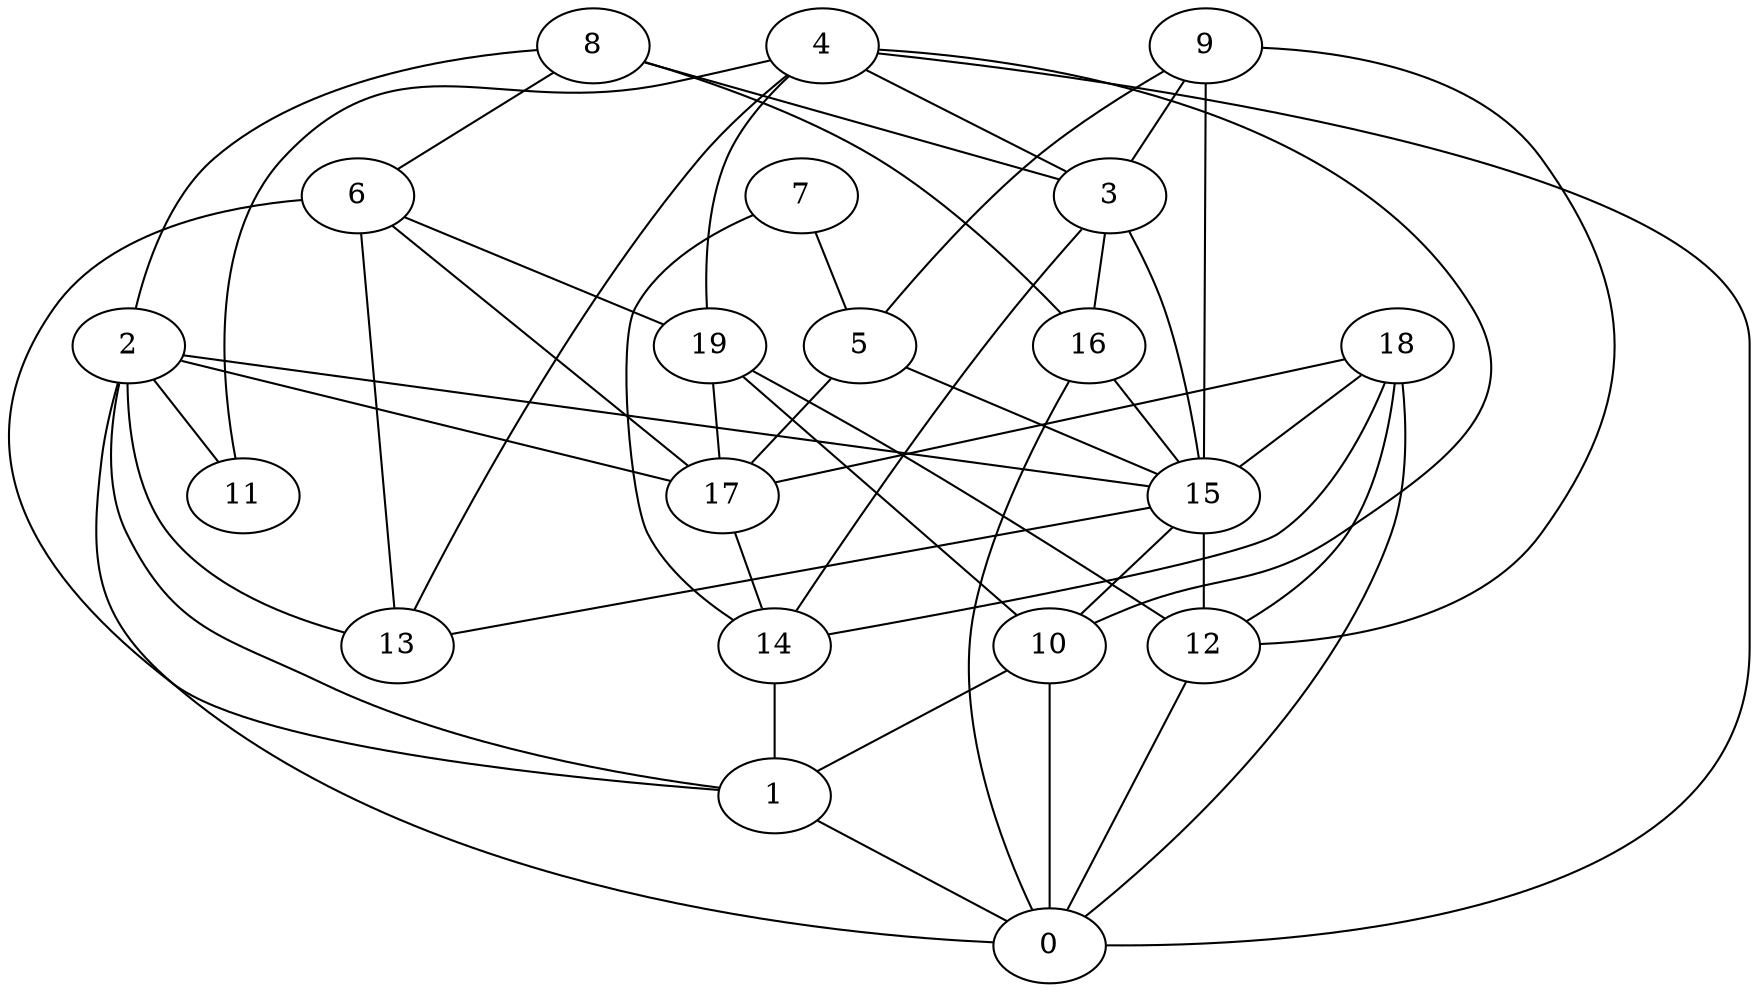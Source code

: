 digraph GG_graph {

subgraph G_graph {
edge [color = black]
"6" -> "1" [dir = none]
"6" -> "19" [dir = none]
"19" -> "10" [dir = none]
"2" -> "11" [dir = none]
"2" -> "17" [dir = none]
"2" -> "0" [dir = none]
"2" -> "15" [dir = none]
"8" -> "3" [dir = none]
"8" -> "16" [dir = none]
"8" -> "2" [dir = none]
"12" -> "0" [dir = none]
"10" -> "1" [dir = none]
"10" -> "0" [dir = none]
"5" -> "15" [dir = none]
"5" -> "17" [dir = none]
"7" -> "5" [dir = none]
"7" -> "14" [dir = none]
"9" -> "5" [dir = none]
"9" -> "15" [dir = none]
"18" -> "0" [dir = none]
"18" -> "15" [dir = none]
"18" -> "14" [dir = none]
"18" -> "17" [dir = none]
"4" -> "0" [dir = none]
"4" -> "10" [dir = none]
"4" -> "3" [dir = none]
"4" -> "19" [dir = none]
"4" -> "11" [dir = none]
"4" -> "13" [dir = none]
"14" -> "1" [dir = none]
"15" -> "13" [dir = none]
"15" -> "12" [dir = none]
"15" -> "10" [dir = none]
"3" -> "14" [dir = none]
"3" -> "16" [dir = none]
"3" -> "15" [dir = none]
"16" -> "15" [dir = none]
"16" -> "0" [dir = none]
"2" -> "1" [dir = none]
"19" -> "12" [dir = none]
"17" -> "14" [dir = none]
"8" -> "6" [dir = none]
"9" -> "12" [dir = none]
"18" -> "12" [dir = none]
"1" -> "0" [dir = none]
"9" -> "3" [dir = none]
"6" -> "17" [dir = none]
"2" -> "13" [dir = none]
"19" -> "17" [dir = none]
"6" -> "13" [dir = none]
}

}
